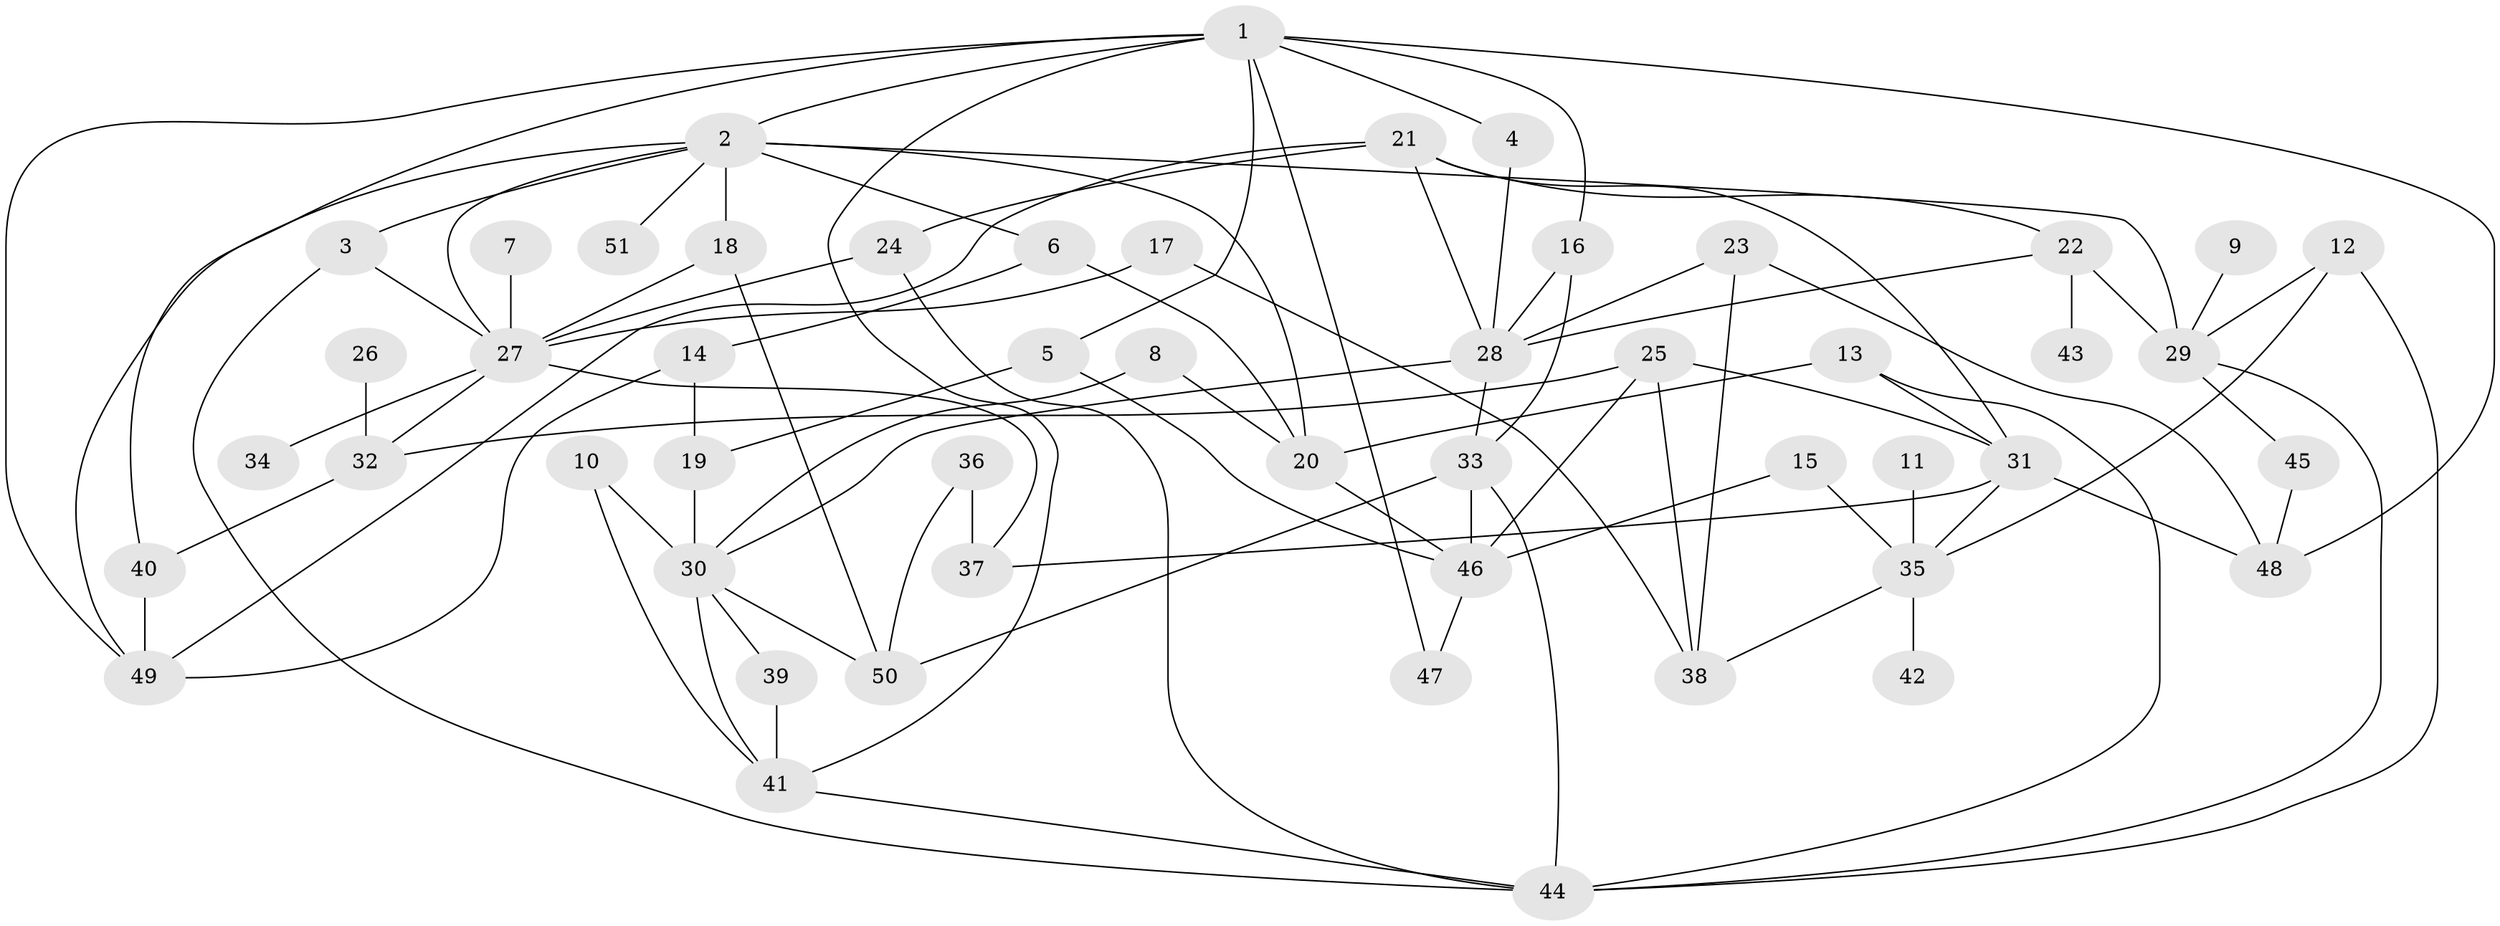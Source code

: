 // original degree distribution, {5: 0.058823529411764705, 6: 0.0392156862745098, 9: 0.00980392156862745, 2: 0.3627450980392157, 3: 0.22549019607843138, 4: 0.14705882352941177, 1: 0.14705882352941177, 7: 0.00980392156862745}
// Generated by graph-tools (version 1.1) at 2025/49/03/09/25 03:49:19]
// undirected, 51 vertices, 93 edges
graph export_dot {
graph [start="1"]
  node [color=gray90,style=filled];
  1;
  2;
  3;
  4;
  5;
  6;
  7;
  8;
  9;
  10;
  11;
  12;
  13;
  14;
  15;
  16;
  17;
  18;
  19;
  20;
  21;
  22;
  23;
  24;
  25;
  26;
  27;
  28;
  29;
  30;
  31;
  32;
  33;
  34;
  35;
  36;
  37;
  38;
  39;
  40;
  41;
  42;
  43;
  44;
  45;
  46;
  47;
  48;
  49;
  50;
  51;
  1 -- 2 [weight=1.0];
  1 -- 4 [weight=1.0];
  1 -- 5 [weight=1.0];
  1 -- 16 [weight=1.0];
  1 -- 40 [weight=1.0];
  1 -- 41 [weight=1.0];
  1 -- 47 [weight=1.0];
  1 -- 48 [weight=1.0];
  1 -- 49 [weight=1.0];
  2 -- 3 [weight=1.0];
  2 -- 6 [weight=1.0];
  2 -- 18 [weight=1.0];
  2 -- 20 [weight=1.0];
  2 -- 27 [weight=1.0];
  2 -- 29 [weight=1.0];
  2 -- 49 [weight=1.0];
  2 -- 51 [weight=1.0];
  3 -- 27 [weight=1.0];
  3 -- 44 [weight=1.0];
  4 -- 28 [weight=1.0];
  5 -- 19 [weight=1.0];
  5 -- 46 [weight=1.0];
  6 -- 14 [weight=1.0];
  6 -- 20 [weight=1.0];
  7 -- 27 [weight=1.0];
  8 -- 20 [weight=1.0];
  8 -- 30 [weight=1.0];
  9 -- 29 [weight=1.0];
  10 -- 30 [weight=1.0];
  10 -- 41 [weight=1.0];
  11 -- 35 [weight=1.0];
  12 -- 29 [weight=1.0];
  12 -- 35 [weight=1.0];
  12 -- 44 [weight=1.0];
  13 -- 20 [weight=1.0];
  13 -- 31 [weight=1.0];
  13 -- 44 [weight=1.0];
  14 -- 19 [weight=1.0];
  14 -- 49 [weight=1.0];
  15 -- 35 [weight=1.0];
  15 -- 46 [weight=1.0];
  16 -- 28 [weight=1.0];
  16 -- 33 [weight=1.0];
  17 -- 27 [weight=1.0];
  17 -- 38 [weight=1.0];
  18 -- 27 [weight=1.0];
  18 -- 50 [weight=1.0];
  19 -- 30 [weight=1.0];
  20 -- 46 [weight=1.0];
  21 -- 22 [weight=1.0];
  21 -- 24 [weight=1.0];
  21 -- 28 [weight=1.0];
  21 -- 31 [weight=1.0];
  21 -- 49 [weight=1.0];
  22 -- 28 [weight=1.0];
  22 -- 29 [weight=1.0];
  22 -- 43 [weight=1.0];
  23 -- 28 [weight=1.0];
  23 -- 38 [weight=1.0];
  23 -- 48 [weight=1.0];
  24 -- 27 [weight=1.0];
  24 -- 44 [weight=1.0];
  25 -- 31 [weight=1.0];
  25 -- 32 [weight=1.0];
  25 -- 38 [weight=1.0];
  25 -- 46 [weight=1.0];
  26 -- 32 [weight=1.0];
  27 -- 32 [weight=1.0];
  27 -- 34 [weight=1.0];
  27 -- 37 [weight=1.0];
  28 -- 30 [weight=1.0];
  28 -- 33 [weight=1.0];
  29 -- 44 [weight=1.0];
  29 -- 45 [weight=1.0];
  30 -- 39 [weight=1.0];
  30 -- 41 [weight=1.0];
  30 -- 50 [weight=1.0];
  31 -- 35 [weight=1.0];
  31 -- 37 [weight=1.0];
  31 -- 48 [weight=1.0];
  32 -- 40 [weight=1.0];
  33 -- 44 [weight=1.0];
  33 -- 46 [weight=1.0];
  33 -- 50 [weight=1.0];
  35 -- 38 [weight=1.0];
  35 -- 42 [weight=1.0];
  36 -- 37 [weight=1.0];
  36 -- 50 [weight=1.0];
  39 -- 41 [weight=1.0];
  40 -- 49 [weight=1.0];
  41 -- 44 [weight=1.0];
  45 -- 48 [weight=1.0];
  46 -- 47 [weight=1.0];
}
